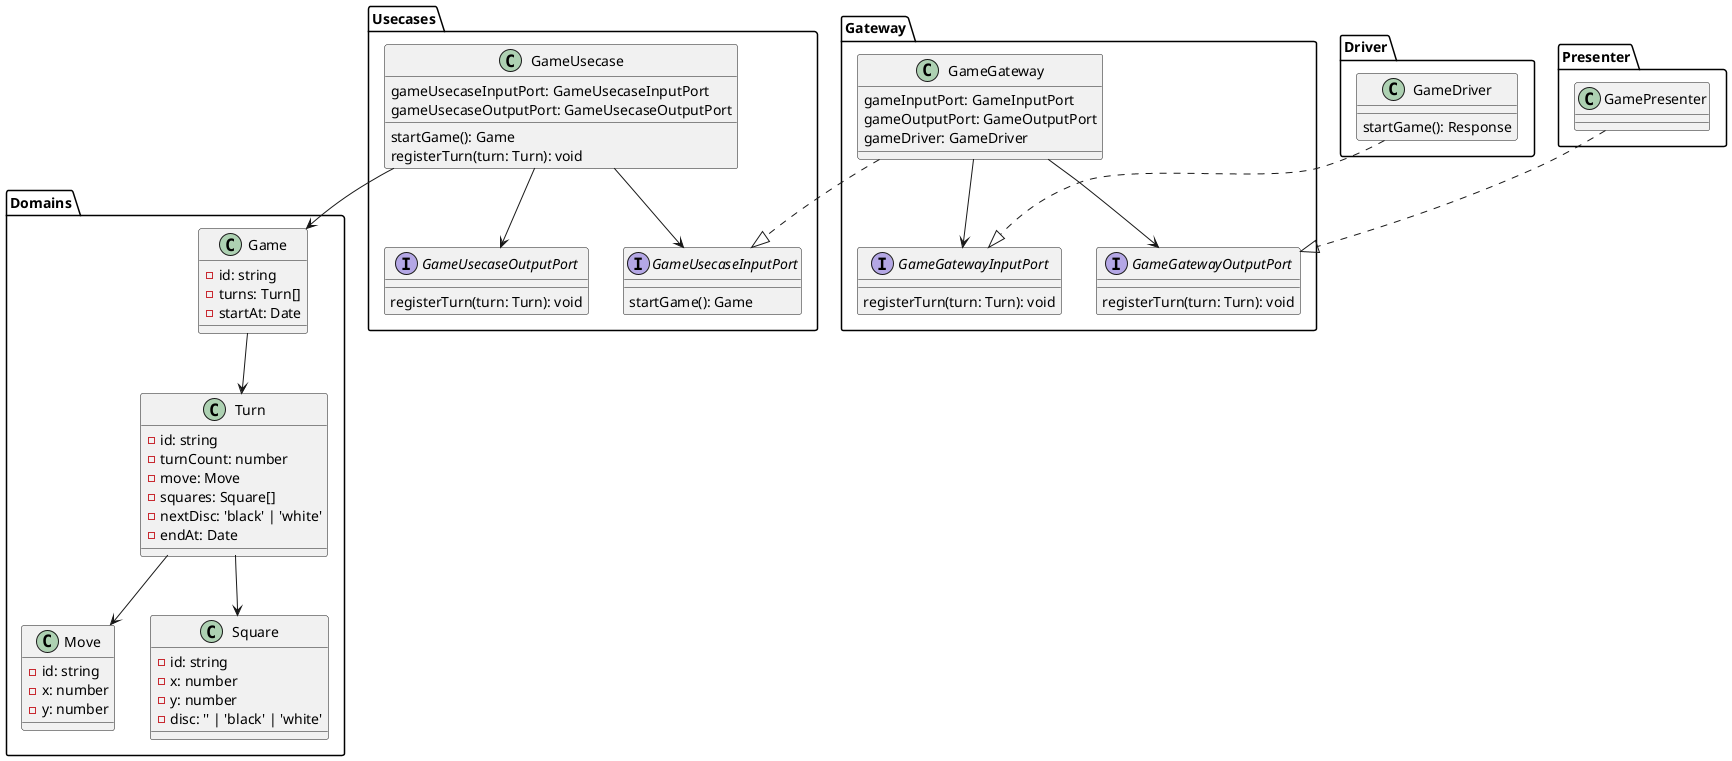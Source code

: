 @startuml ClassDiagram

package Domains {
  class Game {
    -id: string
    -turns: Turn[]
    -startAt: Date
  }

  class Turn {
    -id: string
    -turnCount: number
    -move: Move
    -squares: Square[]
    -nextDisc: 'black' | 'white'
    -endAt: Date
  }

  class Move {
    -id: string
    -x: number
    -y: number
  }

  class Square {
    -id: string
    -x: number
    -y: number
    -disc: '' | 'black' | 'white'
  }

  Game --> Turn
  Turn --> Move
  Turn --> Square
}

package Usecases {
  class GameUsecase {
    gameUsecaseInputPort: GameUsecaseInputPort
    gameUsecaseOutputPort: GameUsecaseOutputPort
    startGame(): Game
    registerTurn(turn: Turn): void
  }

  interface GameUsecaseInputPort {
    startGame(): Game
  }

  interface GameUsecaseOutputPort {
    registerTurn(turn: Turn): void
  }

  GameUsecase --> Game
  GameUsecase --> GameUsecaseInputPort
  GameUsecase --> GameUsecaseOutputPort
}

package Gateway {
  class GameGateway {
    gameInputPort: GameInputPort
    gameOutputPort: GameOutputPort
    gameDriver: GameDriver
  }

  interface GameGatewayInputPort {
    registerTurn(turn: Turn): void
  }

  interface GameGatewayOutputPort {
    registerTurn(turn: Turn): void
  }

  GameGateway --> GameGatewayInputPort
  GameGateway --> GameGatewayOutputPort
  GameGateway ..|> GameUsecaseInputPort
}

package Driver {
  class GameDriver {
    startGame(): Response
  }
  GameDriver ..|> GameGatewayInputPort
}

package Presenter {
  class GamePresenter {

  }

  GamePresenter ..|> GameGatewayOutputPort
}

@enduml